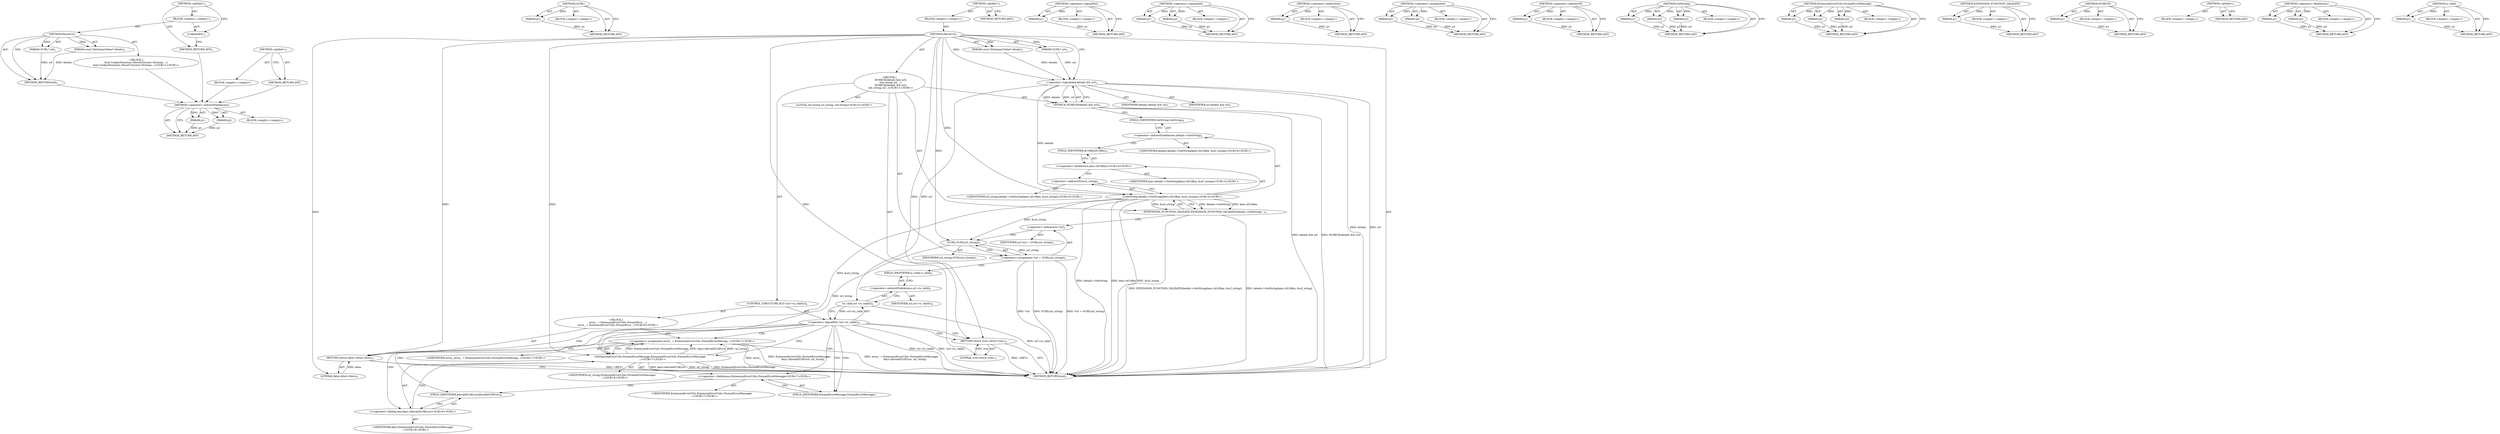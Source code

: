 digraph "&lt;global&gt;" {
vulnerable_97 [label=<(METHOD,&lt;operator&gt;.indirectFieldAccess)>];
vulnerable_98 [label=<(PARAM,p1)>];
vulnerable_99 [label=<(PARAM,p2)>];
vulnerable_100 [label=<(BLOCK,&lt;empty&gt;,&lt;empty&gt;)>];
vulnerable_101 [label=<(METHOD_RETURN,ANY)>];
vulnerable_120 [label=<(METHOD,GURL)>];
vulnerable_121 [label=<(PARAM,p1)>];
vulnerable_122 [label=<(BLOCK,&lt;empty&gt;,&lt;empty&gt;)>];
vulnerable_123 [label=<(METHOD_RETURN,ANY)>];
vulnerable_6 [label=<(METHOD,&lt;global&gt;)<SUB>1</SUB>>];
vulnerable_7 [label=<(BLOCK,&lt;empty&gt;,&lt;empty&gt;)<SUB>1</SUB>>];
vulnerable_8 [label=<(METHOD,ParseUrl)<SUB>1</SUB>>];
vulnerable_9 [label=<(PARAM,const DictionaryValue* details)<SUB>1</SUB>>];
vulnerable_10 [label=<(PARAM,GURL* url)<SUB>1</SUB>>];
vulnerable_11 [label="<(BLOCK,{
   DCHECK(details &amp;&amp; url);
   std::string url...,{
   DCHECK(details &amp;&amp; url);
   std::string url...)<SUB>1</SUB>>"];
vulnerable_12 [label=<(DCHECK,DCHECK(details &amp;&amp; url))<SUB>2</SUB>>];
vulnerable_13 [label=<(&lt;operator&gt;.logicalAnd,details &amp;&amp; url)<SUB>2</SUB>>];
vulnerable_14 [label=<(IDENTIFIER,details,details &amp;&amp; url)<SUB>2</SUB>>];
vulnerable_15 [label=<(IDENTIFIER,url,details &amp;&amp; url)<SUB>2</SUB>>];
vulnerable_16 [label="<(LOCAL,std.string url_string: std.string)<SUB>3</SUB>>"];
vulnerable_17 [label=<(EXTENSION_FUNCTION_VALIDATE,EXTENSION_FUNCTION_VALIDATE(details-&gt;GetString(...)<SUB>4</SUB>>];
vulnerable_18 [label="<(GetString,details-&gt;GetString(keys::kUrlKey, &amp;url_string))<SUB>4</SUB>>"];
vulnerable_19 [label=<(&lt;operator&gt;.indirectFieldAccess,details-&gt;GetString)<SUB>4</SUB>>];
vulnerable_20 [label="<(IDENTIFIER,details,details-&gt;GetString(keys::kUrlKey, &amp;url_string))<SUB>4</SUB>>"];
vulnerable_21 [label=<(FIELD_IDENTIFIER,GetString,GetString)<SUB>4</SUB>>];
vulnerable_22 [label="<(&lt;operator&gt;.fieldAccess,keys::kUrlKey)<SUB>4</SUB>>"];
vulnerable_23 [label="<(IDENTIFIER,keys,details-&gt;GetString(keys::kUrlKey, &amp;url_string))<SUB>4</SUB>>"];
vulnerable_24 [label=<(FIELD_IDENTIFIER,kUrlKey,kUrlKey)<SUB>4</SUB>>];
vulnerable_25 [label=<(&lt;operator&gt;.addressOf,&amp;url_string)<SUB>4</SUB>>];
vulnerable_26 [label="<(IDENTIFIER,url_string,details-&gt;GetString(keys::kUrlKey, &amp;url_string))<SUB>4</SUB>>"];
vulnerable_27 [label=<(&lt;operator&gt;.assignment,*url = GURL(url_string))<SUB>5</SUB>>];
vulnerable_28 [label=<(&lt;operator&gt;.indirection,*url)<SUB>5</SUB>>];
vulnerable_29 [label=<(IDENTIFIER,url,*url = GURL(url_string))<SUB>5</SUB>>];
vulnerable_30 [label=<(GURL,GURL(url_string))<SUB>5</SUB>>];
vulnerable_31 [label=<(IDENTIFIER,url_string,GURL(url_string))<SUB>5</SUB>>];
vulnerable_32 [label=<(CONTROL_STRUCTURE,IF,if (!url-&gt;is_valid()))<SUB>6</SUB>>];
vulnerable_33 [label=<(&lt;operator&gt;.logicalNot,!url-&gt;is_valid())<SUB>6</SUB>>];
vulnerable_34 [label=<(is_valid,url-&gt;is_valid())<SUB>6</SUB>>];
vulnerable_35 [label=<(&lt;operator&gt;.indirectFieldAccess,url-&gt;is_valid)<SUB>6</SUB>>];
vulnerable_36 [label=<(IDENTIFIER,url,url-&gt;is_valid())<SUB>6</SUB>>];
vulnerable_37 [label=<(FIELD_IDENTIFIER,is_valid,is_valid)<SUB>6</SUB>>];
vulnerable_38 [label="<(BLOCK,{
     error_ = ExtensionErrorUtils::FormatErro...,{
     error_ = ExtensionErrorUtils::FormatErro...)<SUB>6</SUB>>"];
vulnerable_39 [label="<(&lt;operator&gt;.assignment,error_ = ExtensionErrorUtils::FormatErrorMessag...)<SUB>7</SUB>>"];
vulnerable_40 [label="<(IDENTIFIER,error_,error_ = ExtensionErrorUtils::FormatErrorMessag...)<SUB>7</SUB>>"];
vulnerable_41 [label="<(ExtensionErrorUtils.FormatErrorMessage,ExtensionErrorUtils::FormatErrorMessage(
      ...)<SUB>7</SUB>>"];
vulnerable_42 [label="<(&lt;operator&gt;.fieldAccess,ExtensionErrorUtils::FormatErrorMessage)<SUB>7</SUB>>"];
vulnerable_43 [label="<(IDENTIFIER,ExtensionErrorUtils,ExtensionErrorUtils::FormatErrorMessage(
      ...)<SUB>7</SUB>>"];
vulnerable_44 [label=<(FIELD_IDENTIFIER,FormatErrorMessage,FormatErrorMessage)<SUB>7</SUB>>];
vulnerable_45 [label="<(&lt;operator&gt;.fieldAccess,keys::kInvalidUrlError)<SUB>8</SUB>>"];
vulnerable_46 [label="<(IDENTIFIER,keys,ExtensionErrorUtils::FormatErrorMessage(
      ...)<SUB>8</SUB>>"];
vulnerable_47 [label=<(FIELD_IDENTIFIER,kInvalidUrlError,kInvalidUrlError)<SUB>8</SUB>>];
vulnerable_48 [label="<(IDENTIFIER,url_string,ExtensionErrorUtils::FormatErrorMessage(
      ...)<SUB>8</SUB>>"];
vulnerable_49 [label=<(RETURN,return false;,return false;)<SUB>9</SUB>>];
vulnerable_50 [label=<(LITERAL,false,return false;)<SUB>9</SUB>>];
vulnerable_51 [label=<(RETURN,return true;,return true;)<SUB>11</SUB>>];
vulnerable_52 [label=<(LITERAL,true,return true;)<SUB>11</SUB>>];
vulnerable_53 [label=<(METHOD_RETURN,bool)<SUB>1</SUB>>];
vulnerable_55 [label=<(METHOD_RETURN,ANY)<SUB>1</SUB>>];
vulnerable_124 [label=<(METHOD,&lt;operator&gt;.logicalNot)>];
vulnerable_125 [label=<(PARAM,p1)>];
vulnerable_126 [label=<(BLOCK,&lt;empty&gt;,&lt;empty&gt;)>];
vulnerable_127 [label=<(METHOD_RETURN,ANY)>];
vulnerable_82 [label=<(METHOD,&lt;operator&gt;.logicalAnd)>];
vulnerable_83 [label=<(PARAM,p1)>];
vulnerable_84 [label=<(PARAM,p2)>];
vulnerable_85 [label=<(BLOCK,&lt;empty&gt;,&lt;empty&gt;)>];
vulnerable_86 [label=<(METHOD_RETURN,ANY)>];
vulnerable_116 [label=<(METHOD,&lt;operator&gt;.indirection)>];
vulnerable_117 [label=<(PARAM,p1)>];
vulnerable_118 [label=<(BLOCK,&lt;empty&gt;,&lt;empty&gt;)>];
vulnerable_119 [label=<(METHOD_RETURN,ANY)>];
vulnerable_111 [label=<(METHOD,&lt;operator&gt;.assignment)>];
vulnerable_112 [label=<(PARAM,p1)>];
vulnerable_113 [label=<(PARAM,p2)>];
vulnerable_114 [label=<(BLOCK,&lt;empty&gt;,&lt;empty&gt;)>];
vulnerable_115 [label=<(METHOD_RETURN,ANY)>];
vulnerable_107 [label=<(METHOD,&lt;operator&gt;.addressOf)>];
vulnerable_108 [label=<(PARAM,p1)>];
vulnerable_109 [label=<(BLOCK,&lt;empty&gt;,&lt;empty&gt;)>];
vulnerable_110 [label=<(METHOD_RETURN,ANY)>];
vulnerable_91 [label=<(METHOD,GetString)>];
vulnerable_92 [label=<(PARAM,p1)>];
vulnerable_93 [label=<(PARAM,p2)>];
vulnerable_94 [label=<(PARAM,p3)>];
vulnerable_95 [label=<(BLOCK,&lt;empty&gt;,&lt;empty&gt;)>];
vulnerable_96 [label=<(METHOD_RETURN,ANY)>];
vulnerable_132 [label=<(METHOD,ExtensionErrorUtils.FormatErrorMessage)>];
vulnerable_133 [label=<(PARAM,p1)>];
vulnerable_134 [label=<(PARAM,p2)>];
vulnerable_135 [label=<(PARAM,p3)>];
vulnerable_136 [label=<(BLOCK,&lt;empty&gt;,&lt;empty&gt;)>];
vulnerable_137 [label=<(METHOD_RETURN,ANY)>];
vulnerable_87 [label=<(METHOD,EXTENSION_FUNCTION_VALIDATE)>];
vulnerable_88 [label=<(PARAM,p1)>];
vulnerable_89 [label=<(BLOCK,&lt;empty&gt;,&lt;empty&gt;)>];
vulnerable_90 [label=<(METHOD_RETURN,ANY)>];
vulnerable_78 [label=<(METHOD,DCHECK)>];
vulnerable_79 [label=<(PARAM,p1)>];
vulnerable_80 [label=<(BLOCK,&lt;empty&gt;,&lt;empty&gt;)>];
vulnerable_81 [label=<(METHOD_RETURN,ANY)>];
vulnerable_72 [label=<(METHOD,&lt;global&gt;)<SUB>1</SUB>>];
vulnerable_73 [label=<(BLOCK,&lt;empty&gt;,&lt;empty&gt;)>];
vulnerable_74 [label=<(METHOD_RETURN,ANY)>];
vulnerable_102 [label=<(METHOD,&lt;operator&gt;.fieldAccess)>];
vulnerable_103 [label=<(PARAM,p1)>];
vulnerable_104 [label=<(PARAM,p2)>];
vulnerable_105 [label=<(BLOCK,&lt;empty&gt;,&lt;empty&gt;)>];
vulnerable_106 [label=<(METHOD_RETURN,ANY)>];
vulnerable_128 [label=<(METHOD,is_valid)>];
vulnerable_129 [label=<(PARAM,p1)>];
vulnerable_130 [label=<(BLOCK,&lt;empty&gt;,&lt;empty&gt;)>];
vulnerable_131 [label=<(METHOD_RETURN,ANY)>];
fixed_6 [label=<(METHOD,&lt;global&gt;)<SUB>1</SUB>>];
fixed_7 [label=<(BLOCK,&lt;empty&gt;,&lt;empty&gt;)<SUB>1</SUB>>];
fixed_8 [label=<(METHOD,ParseUrl)<SUB>1</SUB>>];
fixed_9 [label=<(PARAM,const DictionaryValue* details)<SUB>1</SUB>>];
fixed_10 [label=<(PARAM,GURL* url)<SUB>1</SUB>>];
fixed_11 [label="<(BLOCK,{
bool CookiesFunction::ParseUrl(const Dictiona...,{
bool CookiesFunction::ParseUrl(const Dictiona...)<SUB>1</SUB>>"];
fixed_12 [label=<(METHOD_RETURN,bool)<SUB>1</SUB>>];
fixed_14 [label=<(UNKNOWN,,)>];
fixed_15 [label=<(METHOD_RETURN,ANY)<SUB>1</SUB>>];
fixed_28 [label=<(METHOD,&lt;global&gt;)<SUB>1</SUB>>];
fixed_29 [label=<(BLOCK,&lt;empty&gt;,&lt;empty&gt;)>];
fixed_30 [label=<(METHOD_RETURN,ANY)>];
vulnerable_97 -> vulnerable_98  [key=0, label="AST: "];
vulnerable_97 -> vulnerable_98  [key=1, label="DDG: "];
vulnerable_97 -> vulnerable_100  [key=0, label="AST: "];
vulnerable_97 -> vulnerable_99  [key=0, label="AST: "];
vulnerable_97 -> vulnerable_99  [key=1, label="DDG: "];
vulnerable_97 -> vulnerable_101  [key=0, label="AST: "];
vulnerable_97 -> vulnerable_101  [key=1, label="CFG: "];
vulnerable_98 -> vulnerable_101  [key=0, label="DDG: p1"];
vulnerable_99 -> vulnerable_101  [key=0, label="DDG: p2"];
vulnerable_120 -> vulnerable_121  [key=0, label="AST: "];
vulnerable_120 -> vulnerable_121  [key=1, label="DDG: "];
vulnerable_120 -> vulnerable_122  [key=0, label="AST: "];
vulnerable_120 -> vulnerable_123  [key=0, label="AST: "];
vulnerable_120 -> vulnerable_123  [key=1, label="CFG: "];
vulnerable_121 -> vulnerable_123  [key=0, label="DDG: p1"];
vulnerable_6 -> vulnerable_7  [key=0, label="AST: "];
vulnerable_6 -> vulnerable_55  [key=0, label="AST: "];
vulnerable_6 -> vulnerable_55  [key=1, label="CFG: "];
vulnerable_7 -> vulnerable_8  [key=0, label="AST: "];
vulnerable_8 -> vulnerable_9  [key=0, label="AST: "];
vulnerable_8 -> vulnerable_9  [key=1, label="DDG: "];
vulnerable_8 -> vulnerable_10  [key=0, label="AST: "];
vulnerable_8 -> vulnerable_10  [key=1, label="DDG: "];
vulnerable_8 -> vulnerable_11  [key=0, label="AST: "];
vulnerable_8 -> vulnerable_53  [key=0, label="AST: "];
vulnerable_8 -> vulnerable_13  [key=0, label="CFG: "];
vulnerable_8 -> vulnerable_13  [key=1, label="DDG: "];
vulnerable_8 -> vulnerable_51  [key=0, label="DDG: "];
vulnerable_8 -> vulnerable_52  [key=0, label="DDG: "];
vulnerable_8 -> vulnerable_18  [key=0, label="DDG: "];
vulnerable_8 -> vulnerable_30  [key=0, label="DDG: "];
vulnerable_8 -> vulnerable_49  [key=0, label="DDG: "];
vulnerable_8 -> vulnerable_50  [key=0, label="DDG: "];
vulnerable_8 -> vulnerable_41  [key=0, label="DDG: "];
vulnerable_9 -> vulnerable_13  [key=0, label="DDG: details"];
vulnerable_10 -> vulnerable_13  [key=0, label="DDG: url"];
vulnerable_11 -> vulnerable_12  [key=0, label="AST: "];
vulnerable_11 -> vulnerable_16  [key=0, label="AST: "];
vulnerable_11 -> vulnerable_17  [key=0, label="AST: "];
vulnerable_11 -> vulnerable_27  [key=0, label="AST: "];
vulnerable_11 -> vulnerable_32  [key=0, label="AST: "];
vulnerable_11 -> vulnerable_51  [key=0, label="AST: "];
vulnerable_12 -> vulnerable_13  [key=0, label="AST: "];
vulnerable_12 -> vulnerable_21  [key=0, label="CFG: "];
vulnerable_12 -> vulnerable_53  [key=0, label="DDG: details &amp;&amp; url"];
vulnerable_12 -> vulnerable_53  [key=1, label="DDG: DCHECK(details &amp;&amp; url)"];
vulnerable_13 -> vulnerable_14  [key=0, label="AST: "];
vulnerable_13 -> vulnerable_15  [key=0, label="AST: "];
vulnerable_13 -> vulnerable_12  [key=0, label="CFG: "];
vulnerable_13 -> vulnerable_12  [key=1, label="DDG: details"];
vulnerable_13 -> vulnerable_12  [key=2, label="DDG: url"];
vulnerable_13 -> vulnerable_53  [key=0, label="DDG: details"];
vulnerable_13 -> vulnerable_53  [key=1, label="DDG: url"];
vulnerable_13 -> vulnerable_18  [key=0, label="DDG: details"];
vulnerable_13 -> vulnerable_34  [key=0, label="DDG: url"];
vulnerable_17 -> vulnerable_18  [key=0, label="AST: "];
vulnerable_17 -> vulnerable_28  [key=0, label="CFG: "];
vulnerable_17 -> vulnerable_53  [key=0, label="DDG: details-&gt;GetString(keys::kUrlKey, &amp;url_string)"];
vulnerable_17 -> vulnerable_53  [key=1, label="DDG: EXTENSION_FUNCTION_VALIDATE(details-&gt;GetString(keys::kUrlKey, &amp;url_string))"];
vulnerable_18 -> vulnerable_19  [key=0, label="AST: "];
vulnerable_18 -> vulnerable_22  [key=0, label="AST: "];
vulnerable_18 -> vulnerable_25  [key=0, label="AST: "];
vulnerable_18 -> vulnerable_17  [key=0, label="CFG: "];
vulnerable_18 -> vulnerable_17  [key=1, label="DDG: details-&gt;GetString"];
vulnerable_18 -> vulnerable_17  [key=2, label="DDG: keys::kUrlKey"];
vulnerable_18 -> vulnerable_17  [key=3, label="DDG: &amp;url_string"];
vulnerable_18 -> vulnerable_53  [key=0, label="DDG: details-&gt;GetString"];
vulnerable_18 -> vulnerable_53  [key=1, label="DDG: keys::kUrlKey"];
vulnerable_18 -> vulnerable_53  [key=2, label="DDG: &amp;url_string"];
vulnerable_18 -> vulnerable_30  [key=0, label="DDG: &amp;url_string"];
vulnerable_18 -> vulnerable_41  [key=0, label="DDG: &amp;url_string"];
vulnerable_19 -> vulnerable_20  [key=0, label="AST: "];
vulnerable_19 -> vulnerable_21  [key=0, label="AST: "];
vulnerable_19 -> vulnerable_24  [key=0, label="CFG: "];
vulnerable_21 -> vulnerable_19  [key=0, label="CFG: "];
vulnerable_22 -> vulnerable_23  [key=0, label="AST: "];
vulnerable_22 -> vulnerable_24  [key=0, label="AST: "];
vulnerable_22 -> vulnerable_25  [key=0, label="CFG: "];
vulnerable_24 -> vulnerable_22  [key=0, label="CFG: "];
vulnerable_25 -> vulnerable_26  [key=0, label="AST: "];
vulnerable_25 -> vulnerable_18  [key=0, label="CFG: "];
vulnerable_27 -> vulnerable_28  [key=0, label="AST: "];
vulnerable_27 -> vulnerable_30  [key=0, label="AST: "];
vulnerable_27 -> vulnerable_37  [key=0, label="CFG: "];
vulnerable_27 -> vulnerable_53  [key=0, label="DDG: *url"];
vulnerable_27 -> vulnerable_53  [key=1, label="DDG: GURL(url_string)"];
vulnerable_27 -> vulnerable_53  [key=2, label="DDG: *url = GURL(url_string)"];
vulnerable_28 -> vulnerable_29  [key=0, label="AST: "];
vulnerable_28 -> vulnerable_30  [key=0, label="CFG: "];
vulnerable_30 -> vulnerable_31  [key=0, label="AST: "];
vulnerable_30 -> vulnerable_27  [key=0, label="CFG: "];
vulnerable_30 -> vulnerable_27  [key=1, label="DDG: url_string"];
vulnerable_30 -> vulnerable_41  [key=0, label="DDG: url_string"];
vulnerable_32 -> vulnerable_33  [key=0, label="AST: "];
vulnerable_32 -> vulnerable_38  [key=0, label="AST: "];
vulnerable_33 -> vulnerable_34  [key=0, label="AST: "];
vulnerable_33 -> vulnerable_44  [key=0, label="CFG: "];
vulnerable_33 -> vulnerable_44  [key=1, label="CDG: "];
vulnerable_33 -> vulnerable_51  [key=0, label="CFG: "];
vulnerable_33 -> vulnerable_51  [key=1, label="CDG: "];
vulnerable_33 -> vulnerable_53  [key=0, label="DDG: url-&gt;is_valid()"];
vulnerable_33 -> vulnerable_53  [key=1, label="DDG: !url-&gt;is_valid()"];
vulnerable_33 -> vulnerable_47  [key=0, label="CDG: "];
vulnerable_33 -> vulnerable_49  [key=0, label="CDG: "];
vulnerable_33 -> vulnerable_42  [key=0, label="CDG: "];
vulnerable_33 -> vulnerable_41  [key=0, label="CDG: "];
vulnerable_33 -> vulnerable_45  [key=0, label="CDG: "];
vulnerable_33 -> vulnerable_39  [key=0, label="CDG: "];
vulnerable_34 -> vulnerable_35  [key=0, label="AST: "];
vulnerable_34 -> vulnerable_33  [key=0, label="CFG: "];
vulnerable_34 -> vulnerable_33  [key=1, label="DDG: url-&gt;is_valid"];
vulnerable_34 -> vulnerable_53  [key=0, label="DDG: url-&gt;is_valid"];
vulnerable_35 -> vulnerable_36  [key=0, label="AST: "];
vulnerable_35 -> vulnerable_37  [key=0, label="AST: "];
vulnerable_35 -> vulnerable_34  [key=0, label="CFG: "];
vulnerable_37 -> vulnerable_35  [key=0, label="CFG: "];
vulnerable_38 -> vulnerable_39  [key=0, label="AST: "];
vulnerable_38 -> vulnerable_49  [key=0, label="AST: "];
vulnerable_39 -> vulnerable_40  [key=0, label="AST: "];
vulnerable_39 -> vulnerable_41  [key=0, label="AST: "];
vulnerable_39 -> vulnerable_49  [key=0, label="CFG: "];
vulnerable_39 -> vulnerable_53  [key=0, label="DDG: ExtensionErrorUtils::FormatErrorMessage(
         keys::kInvalidUrlError, url_string)"];
vulnerable_39 -> vulnerable_53  [key=1, label="DDG: error_ = ExtensionErrorUtils::FormatErrorMessage(
         keys::kInvalidUrlError, url_string)"];
vulnerable_39 -> vulnerable_53  [key=2, label="DDG: error_"];
vulnerable_41 -> vulnerable_42  [key=0, label="AST: "];
vulnerable_41 -> vulnerable_45  [key=0, label="AST: "];
vulnerable_41 -> vulnerable_48  [key=0, label="AST: "];
vulnerable_41 -> vulnerable_39  [key=0, label="CFG: "];
vulnerable_41 -> vulnerable_39  [key=1, label="DDG: ExtensionErrorUtils::FormatErrorMessage"];
vulnerable_41 -> vulnerable_39  [key=2, label="DDG: keys::kInvalidUrlError"];
vulnerable_41 -> vulnerable_39  [key=3, label="DDG: url_string"];
vulnerable_41 -> vulnerable_53  [key=0, label="DDG: ExtensionErrorUtils::FormatErrorMessage"];
vulnerable_41 -> vulnerable_53  [key=1, label="DDG: keys::kInvalidUrlError"];
vulnerable_41 -> vulnerable_53  [key=2, label="DDG: url_string"];
vulnerable_42 -> vulnerable_43  [key=0, label="AST: "];
vulnerable_42 -> vulnerable_44  [key=0, label="AST: "];
vulnerable_42 -> vulnerable_47  [key=0, label="CFG: "];
vulnerable_44 -> vulnerable_42  [key=0, label="CFG: "];
vulnerable_45 -> vulnerable_46  [key=0, label="AST: "];
vulnerable_45 -> vulnerable_47  [key=0, label="AST: "];
vulnerable_45 -> vulnerable_41  [key=0, label="CFG: "];
vulnerable_47 -> vulnerable_45  [key=0, label="CFG: "];
vulnerable_49 -> vulnerable_50  [key=0, label="AST: "];
vulnerable_49 -> vulnerable_53  [key=0, label="CFG: "];
vulnerable_49 -> vulnerable_53  [key=1, label="DDG: &lt;RET&gt;"];
vulnerable_50 -> vulnerable_49  [key=0, label="DDG: false"];
vulnerable_51 -> vulnerable_52  [key=0, label="AST: "];
vulnerable_51 -> vulnerable_53  [key=0, label="CFG: "];
vulnerable_51 -> vulnerable_53  [key=1, label="DDG: &lt;RET&gt;"];
vulnerable_52 -> vulnerable_51  [key=0, label="DDG: true"];
vulnerable_124 -> vulnerable_125  [key=0, label="AST: "];
vulnerable_124 -> vulnerable_125  [key=1, label="DDG: "];
vulnerable_124 -> vulnerable_126  [key=0, label="AST: "];
vulnerable_124 -> vulnerable_127  [key=0, label="AST: "];
vulnerable_124 -> vulnerable_127  [key=1, label="CFG: "];
vulnerable_125 -> vulnerable_127  [key=0, label="DDG: p1"];
vulnerable_82 -> vulnerable_83  [key=0, label="AST: "];
vulnerable_82 -> vulnerable_83  [key=1, label="DDG: "];
vulnerable_82 -> vulnerable_85  [key=0, label="AST: "];
vulnerable_82 -> vulnerable_84  [key=0, label="AST: "];
vulnerable_82 -> vulnerable_84  [key=1, label="DDG: "];
vulnerable_82 -> vulnerable_86  [key=0, label="AST: "];
vulnerable_82 -> vulnerable_86  [key=1, label="CFG: "];
vulnerable_83 -> vulnerable_86  [key=0, label="DDG: p1"];
vulnerable_84 -> vulnerable_86  [key=0, label="DDG: p2"];
vulnerable_116 -> vulnerable_117  [key=0, label="AST: "];
vulnerable_116 -> vulnerable_117  [key=1, label="DDG: "];
vulnerable_116 -> vulnerable_118  [key=0, label="AST: "];
vulnerable_116 -> vulnerable_119  [key=0, label="AST: "];
vulnerable_116 -> vulnerable_119  [key=1, label="CFG: "];
vulnerable_117 -> vulnerable_119  [key=0, label="DDG: p1"];
vulnerable_111 -> vulnerable_112  [key=0, label="AST: "];
vulnerable_111 -> vulnerable_112  [key=1, label="DDG: "];
vulnerable_111 -> vulnerable_114  [key=0, label="AST: "];
vulnerable_111 -> vulnerable_113  [key=0, label="AST: "];
vulnerable_111 -> vulnerable_113  [key=1, label="DDG: "];
vulnerable_111 -> vulnerable_115  [key=0, label="AST: "];
vulnerable_111 -> vulnerable_115  [key=1, label="CFG: "];
vulnerable_112 -> vulnerable_115  [key=0, label="DDG: p1"];
vulnerable_113 -> vulnerable_115  [key=0, label="DDG: p2"];
vulnerable_107 -> vulnerable_108  [key=0, label="AST: "];
vulnerable_107 -> vulnerable_108  [key=1, label="DDG: "];
vulnerable_107 -> vulnerable_109  [key=0, label="AST: "];
vulnerable_107 -> vulnerable_110  [key=0, label="AST: "];
vulnerable_107 -> vulnerable_110  [key=1, label="CFG: "];
vulnerable_108 -> vulnerable_110  [key=0, label="DDG: p1"];
vulnerable_91 -> vulnerable_92  [key=0, label="AST: "];
vulnerable_91 -> vulnerable_92  [key=1, label="DDG: "];
vulnerable_91 -> vulnerable_95  [key=0, label="AST: "];
vulnerable_91 -> vulnerable_93  [key=0, label="AST: "];
vulnerable_91 -> vulnerable_93  [key=1, label="DDG: "];
vulnerable_91 -> vulnerable_96  [key=0, label="AST: "];
vulnerable_91 -> vulnerable_96  [key=1, label="CFG: "];
vulnerable_91 -> vulnerable_94  [key=0, label="AST: "];
vulnerable_91 -> vulnerable_94  [key=1, label="DDG: "];
vulnerable_92 -> vulnerable_96  [key=0, label="DDG: p1"];
vulnerable_93 -> vulnerable_96  [key=0, label="DDG: p2"];
vulnerable_94 -> vulnerable_96  [key=0, label="DDG: p3"];
vulnerable_132 -> vulnerable_133  [key=0, label="AST: "];
vulnerable_132 -> vulnerable_133  [key=1, label="DDG: "];
vulnerable_132 -> vulnerable_136  [key=0, label="AST: "];
vulnerable_132 -> vulnerable_134  [key=0, label="AST: "];
vulnerable_132 -> vulnerable_134  [key=1, label="DDG: "];
vulnerable_132 -> vulnerable_137  [key=0, label="AST: "];
vulnerable_132 -> vulnerable_137  [key=1, label="CFG: "];
vulnerable_132 -> vulnerable_135  [key=0, label="AST: "];
vulnerable_132 -> vulnerable_135  [key=1, label="DDG: "];
vulnerable_133 -> vulnerable_137  [key=0, label="DDG: p1"];
vulnerable_134 -> vulnerable_137  [key=0, label="DDG: p2"];
vulnerable_135 -> vulnerable_137  [key=0, label="DDG: p3"];
vulnerable_87 -> vulnerable_88  [key=0, label="AST: "];
vulnerable_87 -> vulnerable_88  [key=1, label="DDG: "];
vulnerable_87 -> vulnerable_89  [key=0, label="AST: "];
vulnerable_87 -> vulnerable_90  [key=0, label="AST: "];
vulnerable_87 -> vulnerable_90  [key=1, label="CFG: "];
vulnerable_88 -> vulnerable_90  [key=0, label="DDG: p1"];
vulnerable_78 -> vulnerable_79  [key=0, label="AST: "];
vulnerable_78 -> vulnerable_79  [key=1, label="DDG: "];
vulnerable_78 -> vulnerable_80  [key=0, label="AST: "];
vulnerable_78 -> vulnerable_81  [key=0, label="AST: "];
vulnerable_78 -> vulnerable_81  [key=1, label="CFG: "];
vulnerable_79 -> vulnerable_81  [key=0, label="DDG: p1"];
vulnerable_72 -> vulnerable_73  [key=0, label="AST: "];
vulnerable_72 -> vulnerable_74  [key=0, label="AST: "];
vulnerable_72 -> vulnerable_74  [key=1, label="CFG: "];
vulnerable_102 -> vulnerable_103  [key=0, label="AST: "];
vulnerable_102 -> vulnerable_103  [key=1, label="DDG: "];
vulnerable_102 -> vulnerable_105  [key=0, label="AST: "];
vulnerable_102 -> vulnerable_104  [key=0, label="AST: "];
vulnerable_102 -> vulnerable_104  [key=1, label="DDG: "];
vulnerable_102 -> vulnerable_106  [key=0, label="AST: "];
vulnerable_102 -> vulnerable_106  [key=1, label="CFG: "];
vulnerable_103 -> vulnerable_106  [key=0, label="DDG: p1"];
vulnerable_104 -> vulnerable_106  [key=0, label="DDG: p2"];
vulnerable_128 -> vulnerable_129  [key=0, label="AST: "];
vulnerable_128 -> vulnerable_129  [key=1, label="DDG: "];
vulnerable_128 -> vulnerable_130  [key=0, label="AST: "];
vulnerable_128 -> vulnerable_131  [key=0, label="AST: "];
vulnerable_128 -> vulnerable_131  [key=1, label="CFG: "];
vulnerable_129 -> vulnerable_131  [key=0, label="DDG: p1"];
fixed_6 -> fixed_7  [key=0, label="AST: "];
fixed_6 -> fixed_15  [key=0, label="AST: "];
fixed_6 -> fixed_14  [key=0, label="CFG: "];
fixed_7 -> fixed_8  [key=0, label="AST: "];
fixed_7 -> fixed_14  [key=0, label="AST: "];
fixed_8 -> fixed_9  [key=0, label="AST: "];
fixed_8 -> fixed_9  [key=1, label="DDG: "];
fixed_8 -> fixed_10  [key=0, label="AST: "];
fixed_8 -> fixed_10  [key=1, label="DDG: "];
fixed_8 -> fixed_11  [key=0, label="AST: "];
fixed_8 -> fixed_12  [key=0, label="AST: "];
fixed_8 -> fixed_12  [key=1, label="CFG: "];
fixed_9 -> fixed_12  [key=0, label="DDG: details"];
fixed_10 -> fixed_12  [key=0, label="DDG: url"];
fixed_11 -> vulnerable_97  [key=0];
fixed_12 -> vulnerable_97  [key=0];
fixed_14 -> fixed_15  [key=0, label="CFG: "];
fixed_15 -> vulnerable_97  [key=0];
fixed_28 -> fixed_29  [key=0, label="AST: "];
fixed_28 -> fixed_30  [key=0, label="AST: "];
fixed_28 -> fixed_30  [key=1, label="CFG: "];
fixed_29 -> vulnerable_97  [key=0];
fixed_30 -> vulnerable_97  [key=0];
}
